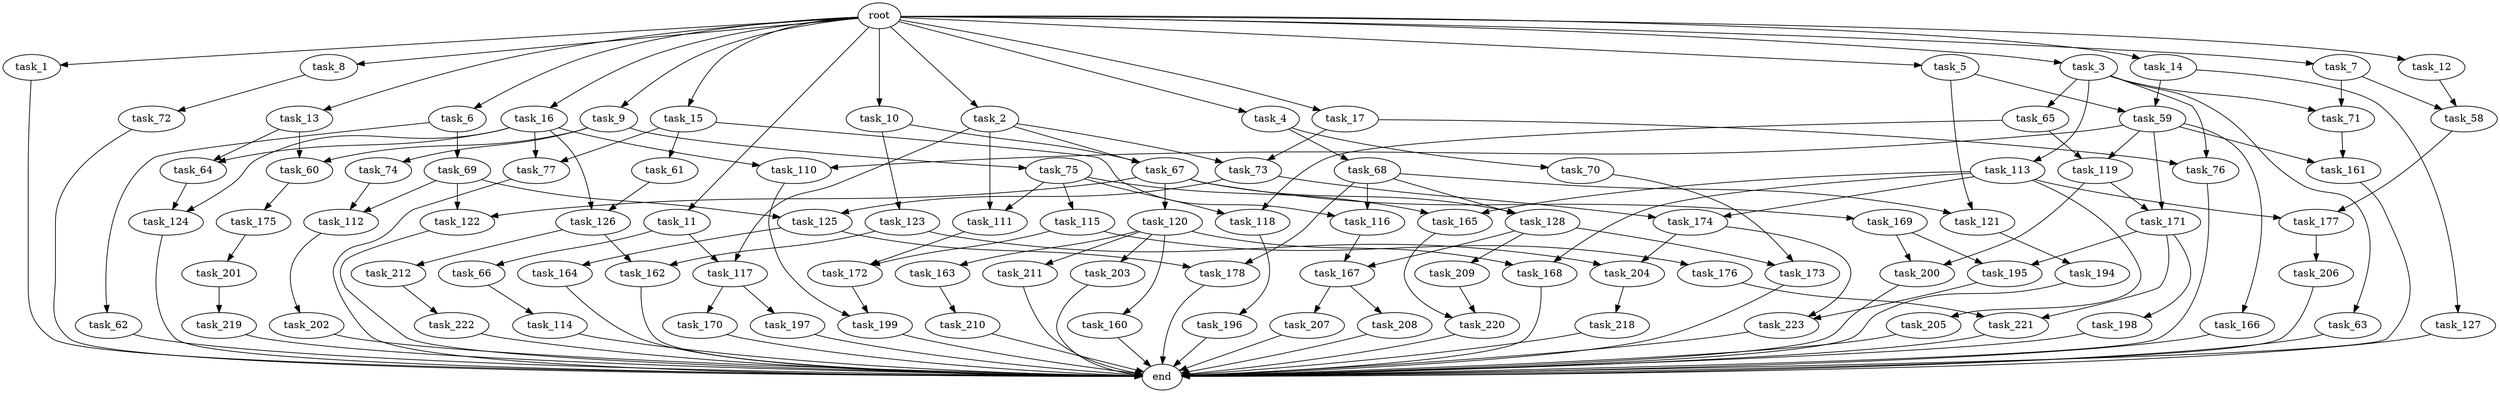 digraph G {
  root [size="0.000000"];
  task_1 [size="1.024000"];
  task_2 [size="1.024000"];
  task_3 [size="1.024000"];
  task_4 [size="1.024000"];
  task_5 [size="1.024000"];
  task_6 [size="1.024000"];
  task_7 [size="1.024000"];
  task_8 [size="1.024000"];
  task_9 [size="1.024000"];
  task_10 [size="1.024000"];
  task_11 [size="1.024000"];
  task_12 [size="1.024000"];
  task_13 [size="1.024000"];
  task_14 [size="1.024000"];
  task_15 [size="1.024000"];
  task_16 [size="1.024000"];
  task_17 [size="1.024000"];
  task_58 [size="618475290.624000"];
  task_59 [size="68719476.736000"];
  task_60 [size="274877906.944000"];
  task_61 [size="549755813.888000"];
  task_62 [size="309237645.312000"];
  task_63 [size="309237645.312000"];
  task_64 [size="352187318.272000"];
  task_65 [size="309237645.312000"];
  task_66 [size="695784701.952000"];
  task_67 [size="893353197.568000"];
  task_68 [size="549755813.888000"];
  task_69 [size="309237645.312000"];
  task_70 [size="549755813.888000"];
  task_71 [size="618475290.624000"];
  task_72 [size="77309411.328000"];
  task_73 [size="111669149.696000"];
  task_74 [size="137438953.472000"];
  task_75 [size="137438953.472000"];
  task_76 [size="386547056.640000"];
  task_77 [size="764504178.688000"];
  task_110 [size="292057776.128000"];
  task_111 [size="893353197.568000"];
  task_112 [size="558345748.480000"];
  task_113 [size="309237645.312000"];
  task_114 [size="549755813.888000"];
  task_115 [size="858993459.200000"];
  task_116 [size="764504178.688000"];
  task_117 [size="730144440.320000"];
  task_118 [size="996432412.672000"];
  task_119 [size="214748364.800000"];
  task_120 [size="549755813.888000"];
  task_121 [size="249108103.168000"];
  task_122 [size="970662608.896000"];
  task_123 [size="858993459.200000"];
  task_124 [size="429496729.600000"];
  task_125 [size="558345748.480000"];
  task_126 [size="292057776.128000"];
  task_127 [size="34359738.368000"];
  task_128 [size="764504178.688000"];
  task_160 [size="549755813.888000"];
  task_161 [size="386547056.640000"];
  task_162 [size="764504178.688000"];
  task_163 [size="549755813.888000"];
  task_164 [size="420906795.008000"];
  task_165 [size="996432412.672000"];
  task_166 [size="77309411.328000"];
  task_167 [size="893353197.568000"];
  task_168 [size="687194767.360000"];
  task_169 [size="549755813.888000"];
  task_170 [size="77309411.328000"];
  task_171 [size="292057776.128000"];
  task_172 [size="773094113.280000"];
  task_173 [size="1717986918.400000"];
  task_174 [size="274877906.944000"];
  task_175 [size="214748364.800000"];
  task_176 [size="695784701.952000"];
  task_177 [size="558345748.480000"];
  task_178 [size="635655159.808000"];
  task_194 [size="214748364.800000"];
  task_195 [size="214748364.800000"];
  task_196 [size="77309411.328000"];
  task_197 [size="77309411.328000"];
  task_198 [size="77309411.328000"];
  task_199 [size="893353197.568000"];
  task_200 [size="352187318.272000"];
  task_201 [size="858993459.200000"];
  task_202 [size="549755813.888000"];
  task_203 [size="549755813.888000"];
  task_204 [size="1099511627.776000"];
  task_205 [size="137438953.472000"];
  task_206 [size="420906795.008000"];
  task_207 [size="549755813.888000"];
  task_208 [size="549755813.888000"];
  task_209 [size="858993459.200000"];
  task_210 [size="77309411.328000"];
  task_211 [size="549755813.888000"];
  task_212 [size="214748364.800000"];
  task_218 [size="214748364.800000"];
  task_219 [size="309237645.312000"];
  task_220 [size="558345748.480000"];
  task_221 [size="154618822.656000"];
  task_222 [size="309237645.312000"];
  task_223 [size="1408749273.088000"];
  end [size="0.000000"];

  root -> task_1 [size="1.000000"];
  root -> task_2 [size="1.000000"];
  root -> task_3 [size="1.000000"];
  root -> task_4 [size="1.000000"];
  root -> task_5 [size="1.000000"];
  root -> task_6 [size="1.000000"];
  root -> task_7 [size="1.000000"];
  root -> task_8 [size="1.000000"];
  root -> task_9 [size="1.000000"];
  root -> task_10 [size="1.000000"];
  root -> task_11 [size="1.000000"];
  root -> task_12 [size="1.000000"];
  root -> task_13 [size="1.000000"];
  root -> task_14 [size="1.000000"];
  root -> task_15 [size="1.000000"];
  root -> task_16 [size="1.000000"];
  root -> task_17 [size="1.000000"];
  task_1 -> end [size="1.000000"];
  task_2 -> task_67 [size="33554432.000000"];
  task_2 -> task_73 [size="33554432.000000"];
  task_2 -> task_111 [size="33554432.000000"];
  task_2 -> task_117 [size="33554432.000000"];
  task_3 -> task_63 [size="301989888.000000"];
  task_3 -> task_65 [size="301989888.000000"];
  task_3 -> task_71 [size="301989888.000000"];
  task_3 -> task_76 [size="301989888.000000"];
  task_3 -> task_113 [size="301989888.000000"];
  task_4 -> task_68 [size="536870912.000000"];
  task_4 -> task_70 [size="536870912.000000"];
  task_5 -> task_59 [size="33554432.000000"];
  task_5 -> task_121 [size="33554432.000000"];
  task_6 -> task_62 [size="301989888.000000"];
  task_6 -> task_69 [size="301989888.000000"];
  task_7 -> task_58 [size="301989888.000000"];
  task_7 -> task_71 [size="301989888.000000"];
  task_8 -> task_72 [size="75497472.000000"];
  task_9 -> task_60 [size="134217728.000000"];
  task_9 -> task_74 [size="134217728.000000"];
  task_9 -> task_75 [size="134217728.000000"];
  task_10 -> task_67 [size="838860800.000000"];
  task_10 -> task_123 [size="838860800.000000"];
  task_11 -> task_66 [size="679477248.000000"];
  task_11 -> task_117 [size="679477248.000000"];
  task_12 -> task_58 [size="301989888.000000"];
  task_13 -> task_60 [size="134217728.000000"];
  task_13 -> task_64 [size="134217728.000000"];
  task_14 -> task_59 [size="33554432.000000"];
  task_14 -> task_127 [size="33554432.000000"];
  task_15 -> task_61 [size="536870912.000000"];
  task_15 -> task_77 [size="536870912.000000"];
  task_15 -> task_116 [size="536870912.000000"];
  task_16 -> task_64 [size="209715200.000000"];
  task_16 -> task_77 [size="209715200.000000"];
  task_16 -> task_110 [size="209715200.000000"];
  task_16 -> task_124 [size="209715200.000000"];
  task_16 -> task_126 [size="209715200.000000"];
  task_17 -> task_73 [size="75497472.000000"];
  task_17 -> task_76 [size="75497472.000000"];
  task_58 -> task_177 [size="411041792.000000"];
  task_59 -> task_110 [size="75497472.000000"];
  task_59 -> task_119 [size="75497472.000000"];
  task_59 -> task_161 [size="75497472.000000"];
  task_59 -> task_166 [size="75497472.000000"];
  task_59 -> task_171 [size="75497472.000000"];
  task_60 -> task_175 [size="209715200.000000"];
  task_61 -> task_126 [size="75497472.000000"];
  task_62 -> end [size="1.000000"];
  task_63 -> end [size="1.000000"];
  task_64 -> task_124 [size="209715200.000000"];
  task_65 -> task_118 [size="134217728.000000"];
  task_65 -> task_119 [size="134217728.000000"];
  task_66 -> task_114 [size="536870912.000000"];
  task_67 -> task_120 [size="536870912.000000"];
  task_67 -> task_122 [size="536870912.000000"];
  task_67 -> task_128 [size="536870912.000000"];
  task_67 -> task_169 [size="536870912.000000"];
  task_68 -> task_116 [size="209715200.000000"];
  task_68 -> task_121 [size="209715200.000000"];
  task_68 -> task_128 [size="209715200.000000"];
  task_68 -> task_178 [size="209715200.000000"];
  task_69 -> task_112 [size="411041792.000000"];
  task_69 -> task_122 [size="411041792.000000"];
  task_69 -> task_125 [size="411041792.000000"];
  task_70 -> task_173 [size="838860800.000000"];
  task_71 -> task_161 [size="301989888.000000"];
  task_72 -> end [size="1.000000"];
  task_73 -> task_125 [size="134217728.000000"];
  task_73 -> task_174 [size="134217728.000000"];
  task_74 -> task_112 [size="134217728.000000"];
  task_75 -> task_111 [size="838860800.000000"];
  task_75 -> task_115 [size="838860800.000000"];
  task_75 -> task_118 [size="838860800.000000"];
  task_75 -> task_165 [size="838860800.000000"];
  task_76 -> end [size="1.000000"];
  task_77 -> end [size="1.000000"];
  task_110 -> task_199 [size="33554432.000000"];
  task_111 -> task_172 [size="75497472.000000"];
  task_112 -> task_202 [size="536870912.000000"];
  task_113 -> task_165 [size="134217728.000000"];
  task_113 -> task_168 [size="134217728.000000"];
  task_113 -> task_174 [size="134217728.000000"];
  task_113 -> task_177 [size="134217728.000000"];
  task_113 -> task_205 [size="134217728.000000"];
  task_114 -> end [size="1.000000"];
  task_115 -> task_172 [size="679477248.000000"];
  task_115 -> task_176 [size="679477248.000000"];
  task_116 -> task_167 [size="33554432.000000"];
  task_117 -> task_170 [size="75497472.000000"];
  task_117 -> task_197 [size="75497472.000000"];
  task_118 -> task_196 [size="75497472.000000"];
  task_119 -> task_171 [size="209715200.000000"];
  task_119 -> task_200 [size="209715200.000000"];
  task_120 -> task_160 [size="536870912.000000"];
  task_120 -> task_163 [size="536870912.000000"];
  task_120 -> task_168 [size="536870912.000000"];
  task_120 -> task_203 [size="536870912.000000"];
  task_120 -> task_211 [size="536870912.000000"];
  task_121 -> task_194 [size="209715200.000000"];
  task_122 -> end [size="1.000000"];
  task_123 -> task_162 [size="536870912.000000"];
  task_123 -> task_204 [size="536870912.000000"];
  task_124 -> end [size="1.000000"];
  task_125 -> task_164 [size="411041792.000000"];
  task_125 -> task_178 [size="411041792.000000"];
  task_126 -> task_162 [size="209715200.000000"];
  task_126 -> task_212 [size="209715200.000000"];
  task_127 -> end [size="1.000000"];
  task_128 -> task_167 [size="838860800.000000"];
  task_128 -> task_173 [size="838860800.000000"];
  task_128 -> task_209 [size="838860800.000000"];
  task_160 -> end [size="1.000000"];
  task_161 -> end [size="1.000000"];
  task_162 -> end [size="1.000000"];
  task_163 -> task_210 [size="75497472.000000"];
  task_164 -> end [size="1.000000"];
  task_165 -> task_220 [size="411041792.000000"];
  task_166 -> end [size="1.000000"];
  task_167 -> task_207 [size="536870912.000000"];
  task_167 -> task_208 [size="536870912.000000"];
  task_168 -> end [size="1.000000"];
  task_169 -> task_195 [size="134217728.000000"];
  task_169 -> task_200 [size="134217728.000000"];
  task_170 -> end [size="1.000000"];
  task_171 -> task_195 [size="75497472.000000"];
  task_171 -> task_198 [size="75497472.000000"];
  task_171 -> task_221 [size="75497472.000000"];
  task_172 -> task_199 [size="838860800.000000"];
  task_173 -> end [size="1.000000"];
  task_174 -> task_204 [size="536870912.000000"];
  task_174 -> task_223 [size="536870912.000000"];
  task_175 -> task_201 [size="838860800.000000"];
  task_176 -> task_221 [size="75497472.000000"];
  task_177 -> task_206 [size="411041792.000000"];
  task_178 -> end [size="1.000000"];
  task_194 -> end [size="1.000000"];
  task_195 -> task_223 [size="838860800.000000"];
  task_196 -> end [size="1.000000"];
  task_197 -> end [size="1.000000"];
  task_198 -> end [size="1.000000"];
  task_199 -> end [size="1.000000"];
  task_200 -> end [size="1.000000"];
  task_201 -> task_219 [size="301989888.000000"];
  task_202 -> end [size="1.000000"];
  task_203 -> end [size="1.000000"];
  task_204 -> task_218 [size="209715200.000000"];
  task_205 -> end [size="1.000000"];
  task_206 -> end [size="1.000000"];
  task_207 -> end [size="1.000000"];
  task_208 -> end [size="1.000000"];
  task_209 -> task_220 [size="134217728.000000"];
  task_210 -> end [size="1.000000"];
  task_211 -> end [size="1.000000"];
  task_212 -> task_222 [size="301989888.000000"];
  task_218 -> end [size="1.000000"];
  task_219 -> end [size="1.000000"];
  task_220 -> end [size="1.000000"];
  task_221 -> end [size="1.000000"];
  task_222 -> end [size="1.000000"];
  task_223 -> end [size="1.000000"];
}
